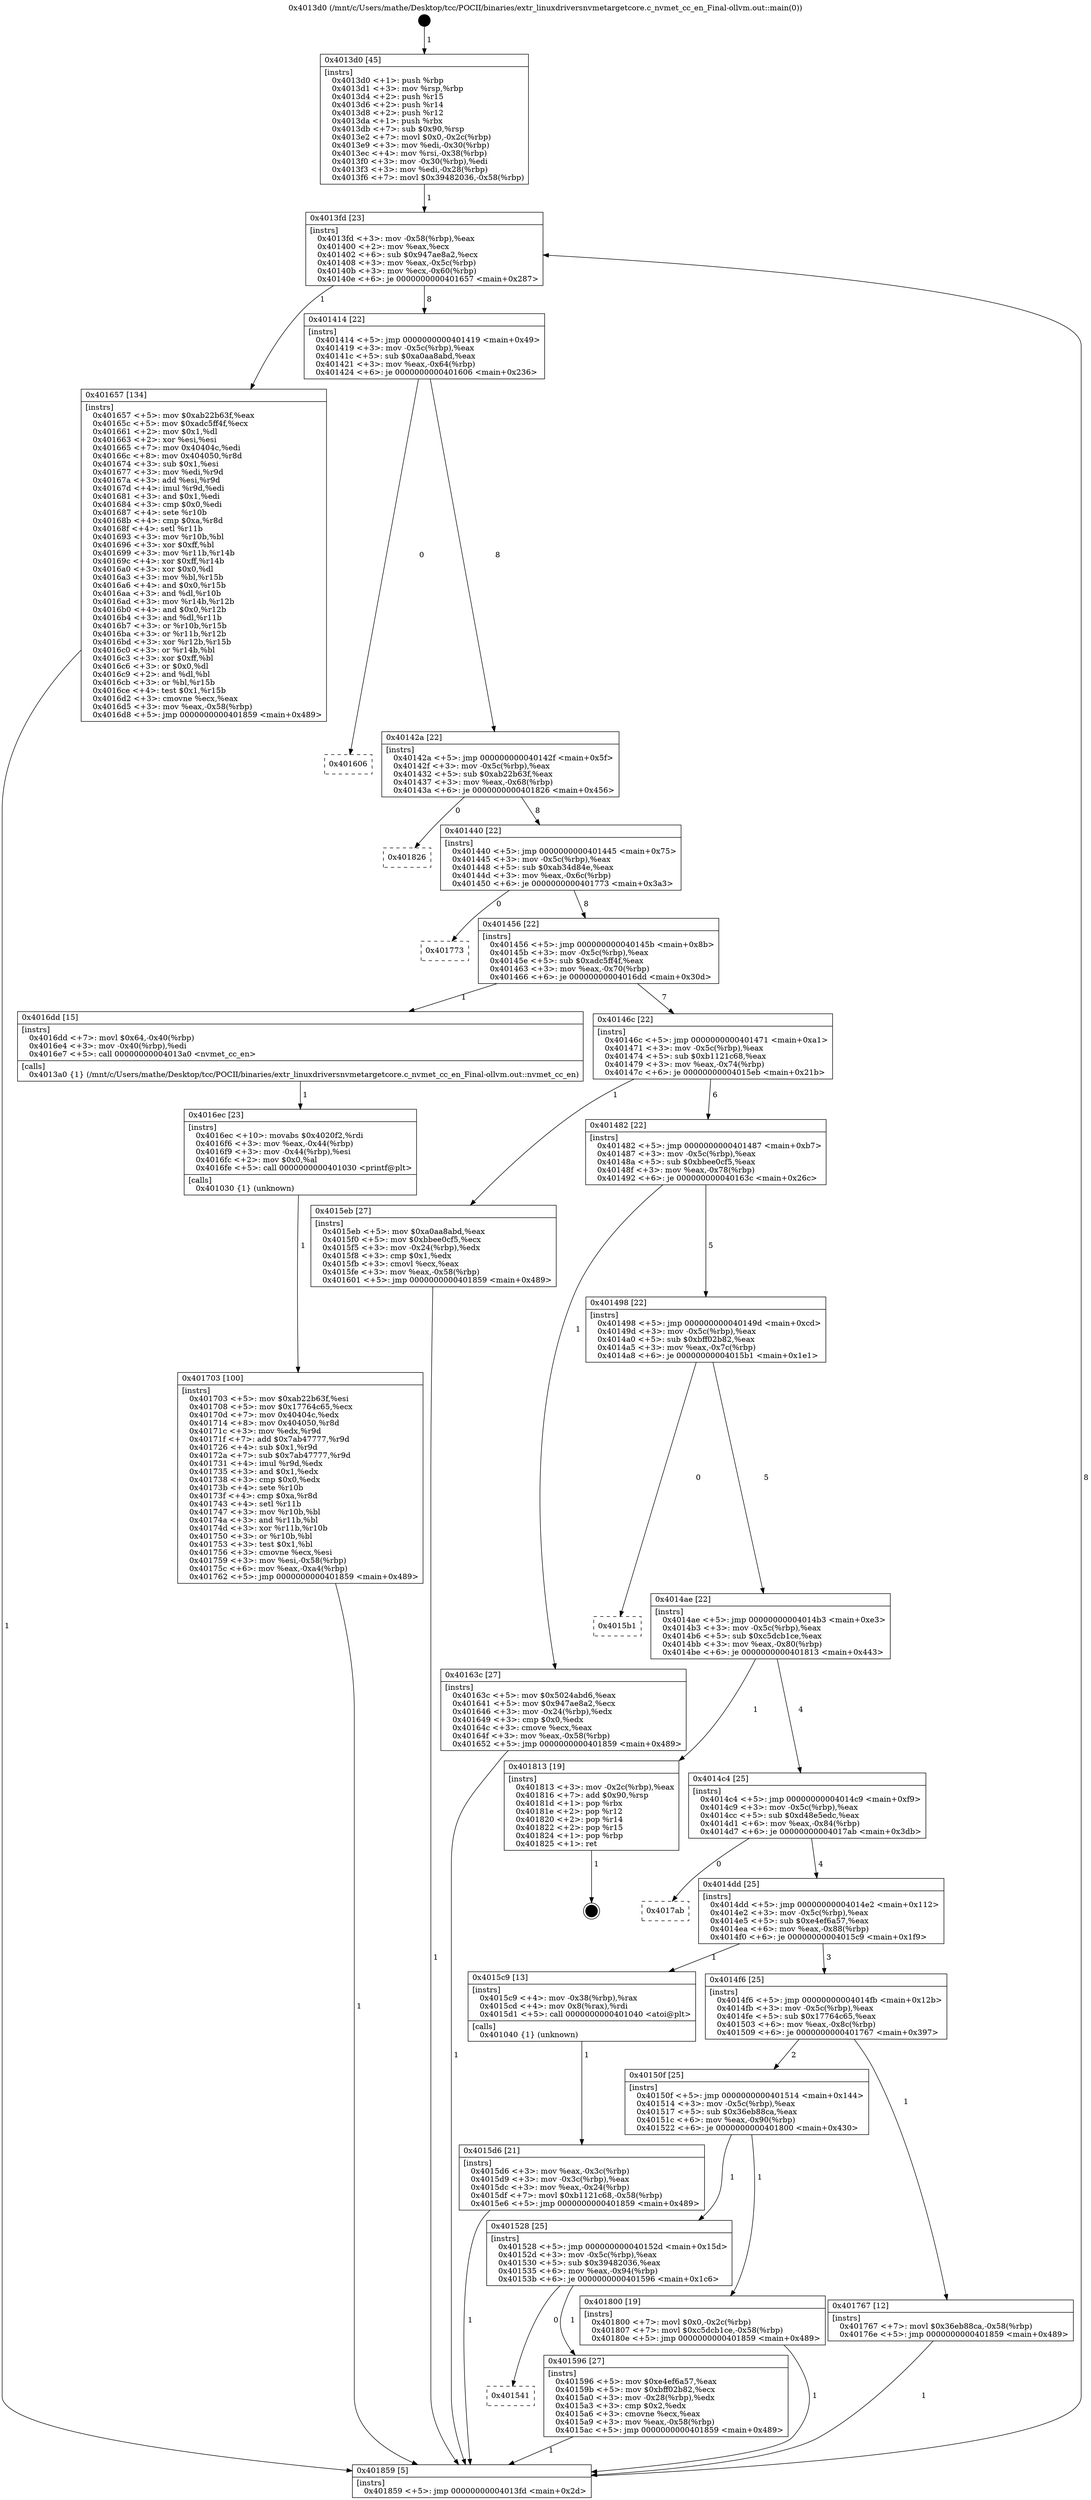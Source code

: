 digraph "0x4013d0" {
  label = "0x4013d0 (/mnt/c/Users/mathe/Desktop/tcc/POCII/binaries/extr_linuxdriversnvmetargetcore.c_nvmet_cc_en_Final-ollvm.out::main(0))"
  labelloc = "t"
  node[shape=record]

  Entry [label="",width=0.3,height=0.3,shape=circle,fillcolor=black,style=filled]
  "0x4013fd" [label="{
     0x4013fd [23]\l
     | [instrs]\l
     &nbsp;&nbsp;0x4013fd \<+3\>: mov -0x58(%rbp),%eax\l
     &nbsp;&nbsp;0x401400 \<+2\>: mov %eax,%ecx\l
     &nbsp;&nbsp;0x401402 \<+6\>: sub $0x947ae8a2,%ecx\l
     &nbsp;&nbsp;0x401408 \<+3\>: mov %eax,-0x5c(%rbp)\l
     &nbsp;&nbsp;0x40140b \<+3\>: mov %ecx,-0x60(%rbp)\l
     &nbsp;&nbsp;0x40140e \<+6\>: je 0000000000401657 \<main+0x287\>\l
  }"]
  "0x401657" [label="{
     0x401657 [134]\l
     | [instrs]\l
     &nbsp;&nbsp;0x401657 \<+5\>: mov $0xab22b63f,%eax\l
     &nbsp;&nbsp;0x40165c \<+5\>: mov $0xadc5ff4f,%ecx\l
     &nbsp;&nbsp;0x401661 \<+2\>: mov $0x1,%dl\l
     &nbsp;&nbsp;0x401663 \<+2\>: xor %esi,%esi\l
     &nbsp;&nbsp;0x401665 \<+7\>: mov 0x40404c,%edi\l
     &nbsp;&nbsp;0x40166c \<+8\>: mov 0x404050,%r8d\l
     &nbsp;&nbsp;0x401674 \<+3\>: sub $0x1,%esi\l
     &nbsp;&nbsp;0x401677 \<+3\>: mov %edi,%r9d\l
     &nbsp;&nbsp;0x40167a \<+3\>: add %esi,%r9d\l
     &nbsp;&nbsp;0x40167d \<+4\>: imul %r9d,%edi\l
     &nbsp;&nbsp;0x401681 \<+3\>: and $0x1,%edi\l
     &nbsp;&nbsp;0x401684 \<+3\>: cmp $0x0,%edi\l
     &nbsp;&nbsp;0x401687 \<+4\>: sete %r10b\l
     &nbsp;&nbsp;0x40168b \<+4\>: cmp $0xa,%r8d\l
     &nbsp;&nbsp;0x40168f \<+4\>: setl %r11b\l
     &nbsp;&nbsp;0x401693 \<+3\>: mov %r10b,%bl\l
     &nbsp;&nbsp;0x401696 \<+3\>: xor $0xff,%bl\l
     &nbsp;&nbsp;0x401699 \<+3\>: mov %r11b,%r14b\l
     &nbsp;&nbsp;0x40169c \<+4\>: xor $0xff,%r14b\l
     &nbsp;&nbsp;0x4016a0 \<+3\>: xor $0x0,%dl\l
     &nbsp;&nbsp;0x4016a3 \<+3\>: mov %bl,%r15b\l
     &nbsp;&nbsp;0x4016a6 \<+4\>: and $0x0,%r15b\l
     &nbsp;&nbsp;0x4016aa \<+3\>: and %dl,%r10b\l
     &nbsp;&nbsp;0x4016ad \<+3\>: mov %r14b,%r12b\l
     &nbsp;&nbsp;0x4016b0 \<+4\>: and $0x0,%r12b\l
     &nbsp;&nbsp;0x4016b4 \<+3\>: and %dl,%r11b\l
     &nbsp;&nbsp;0x4016b7 \<+3\>: or %r10b,%r15b\l
     &nbsp;&nbsp;0x4016ba \<+3\>: or %r11b,%r12b\l
     &nbsp;&nbsp;0x4016bd \<+3\>: xor %r12b,%r15b\l
     &nbsp;&nbsp;0x4016c0 \<+3\>: or %r14b,%bl\l
     &nbsp;&nbsp;0x4016c3 \<+3\>: xor $0xff,%bl\l
     &nbsp;&nbsp;0x4016c6 \<+3\>: or $0x0,%dl\l
     &nbsp;&nbsp;0x4016c9 \<+2\>: and %dl,%bl\l
     &nbsp;&nbsp;0x4016cb \<+3\>: or %bl,%r15b\l
     &nbsp;&nbsp;0x4016ce \<+4\>: test $0x1,%r15b\l
     &nbsp;&nbsp;0x4016d2 \<+3\>: cmovne %ecx,%eax\l
     &nbsp;&nbsp;0x4016d5 \<+3\>: mov %eax,-0x58(%rbp)\l
     &nbsp;&nbsp;0x4016d8 \<+5\>: jmp 0000000000401859 \<main+0x489\>\l
  }"]
  "0x401414" [label="{
     0x401414 [22]\l
     | [instrs]\l
     &nbsp;&nbsp;0x401414 \<+5\>: jmp 0000000000401419 \<main+0x49\>\l
     &nbsp;&nbsp;0x401419 \<+3\>: mov -0x5c(%rbp),%eax\l
     &nbsp;&nbsp;0x40141c \<+5\>: sub $0xa0aa8abd,%eax\l
     &nbsp;&nbsp;0x401421 \<+3\>: mov %eax,-0x64(%rbp)\l
     &nbsp;&nbsp;0x401424 \<+6\>: je 0000000000401606 \<main+0x236\>\l
  }"]
  Exit [label="",width=0.3,height=0.3,shape=circle,fillcolor=black,style=filled,peripheries=2]
  "0x401606" [label="{
     0x401606\l
  }", style=dashed]
  "0x40142a" [label="{
     0x40142a [22]\l
     | [instrs]\l
     &nbsp;&nbsp;0x40142a \<+5\>: jmp 000000000040142f \<main+0x5f\>\l
     &nbsp;&nbsp;0x40142f \<+3\>: mov -0x5c(%rbp),%eax\l
     &nbsp;&nbsp;0x401432 \<+5\>: sub $0xab22b63f,%eax\l
     &nbsp;&nbsp;0x401437 \<+3\>: mov %eax,-0x68(%rbp)\l
     &nbsp;&nbsp;0x40143a \<+6\>: je 0000000000401826 \<main+0x456\>\l
  }"]
  "0x401703" [label="{
     0x401703 [100]\l
     | [instrs]\l
     &nbsp;&nbsp;0x401703 \<+5\>: mov $0xab22b63f,%esi\l
     &nbsp;&nbsp;0x401708 \<+5\>: mov $0x17764c65,%ecx\l
     &nbsp;&nbsp;0x40170d \<+7\>: mov 0x40404c,%edx\l
     &nbsp;&nbsp;0x401714 \<+8\>: mov 0x404050,%r8d\l
     &nbsp;&nbsp;0x40171c \<+3\>: mov %edx,%r9d\l
     &nbsp;&nbsp;0x40171f \<+7\>: add $0x7ab47777,%r9d\l
     &nbsp;&nbsp;0x401726 \<+4\>: sub $0x1,%r9d\l
     &nbsp;&nbsp;0x40172a \<+7\>: sub $0x7ab47777,%r9d\l
     &nbsp;&nbsp;0x401731 \<+4\>: imul %r9d,%edx\l
     &nbsp;&nbsp;0x401735 \<+3\>: and $0x1,%edx\l
     &nbsp;&nbsp;0x401738 \<+3\>: cmp $0x0,%edx\l
     &nbsp;&nbsp;0x40173b \<+4\>: sete %r10b\l
     &nbsp;&nbsp;0x40173f \<+4\>: cmp $0xa,%r8d\l
     &nbsp;&nbsp;0x401743 \<+4\>: setl %r11b\l
     &nbsp;&nbsp;0x401747 \<+3\>: mov %r10b,%bl\l
     &nbsp;&nbsp;0x40174a \<+3\>: and %r11b,%bl\l
     &nbsp;&nbsp;0x40174d \<+3\>: xor %r11b,%r10b\l
     &nbsp;&nbsp;0x401750 \<+3\>: or %r10b,%bl\l
     &nbsp;&nbsp;0x401753 \<+3\>: test $0x1,%bl\l
     &nbsp;&nbsp;0x401756 \<+3\>: cmovne %ecx,%esi\l
     &nbsp;&nbsp;0x401759 \<+3\>: mov %esi,-0x58(%rbp)\l
     &nbsp;&nbsp;0x40175c \<+6\>: mov %eax,-0xa4(%rbp)\l
     &nbsp;&nbsp;0x401762 \<+5\>: jmp 0000000000401859 \<main+0x489\>\l
  }"]
  "0x401826" [label="{
     0x401826\l
  }", style=dashed]
  "0x401440" [label="{
     0x401440 [22]\l
     | [instrs]\l
     &nbsp;&nbsp;0x401440 \<+5\>: jmp 0000000000401445 \<main+0x75\>\l
     &nbsp;&nbsp;0x401445 \<+3\>: mov -0x5c(%rbp),%eax\l
     &nbsp;&nbsp;0x401448 \<+5\>: sub $0xab34d84e,%eax\l
     &nbsp;&nbsp;0x40144d \<+3\>: mov %eax,-0x6c(%rbp)\l
     &nbsp;&nbsp;0x401450 \<+6\>: je 0000000000401773 \<main+0x3a3\>\l
  }"]
  "0x4016ec" [label="{
     0x4016ec [23]\l
     | [instrs]\l
     &nbsp;&nbsp;0x4016ec \<+10\>: movabs $0x4020f2,%rdi\l
     &nbsp;&nbsp;0x4016f6 \<+3\>: mov %eax,-0x44(%rbp)\l
     &nbsp;&nbsp;0x4016f9 \<+3\>: mov -0x44(%rbp),%esi\l
     &nbsp;&nbsp;0x4016fc \<+2\>: mov $0x0,%al\l
     &nbsp;&nbsp;0x4016fe \<+5\>: call 0000000000401030 \<printf@plt\>\l
     | [calls]\l
     &nbsp;&nbsp;0x401030 \{1\} (unknown)\l
  }"]
  "0x401773" [label="{
     0x401773\l
  }", style=dashed]
  "0x401456" [label="{
     0x401456 [22]\l
     | [instrs]\l
     &nbsp;&nbsp;0x401456 \<+5\>: jmp 000000000040145b \<main+0x8b\>\l
     &nbsp;&nbsp;0x40145b \<+3\>: mov -0x5c(%rbp),%eax\l
     &nbsp;&nbsp;0x40145e \<+5\>: sub $0xadc5ff4f,%eax\l
     &nbsp;&nbsp;0x401463 \<+3\>: mov %eax,-0x70(%rbp)\l
     &nbsp;&nbsp;0x401466 \<+6\>: je 00000000004016dd \<main+0x30d\>\l
  }"]
  "0x4015d6" [label="{
     0x4015d6 [21]\l
     | [instrs]\l
     &nbsp;&nbsp;0x4015d6 \<+3\>: mov %eax,-0x3c(%rbp)\l
     &nbsp;&nbsp;0x4015d9 \<+3\>: mov -0x3c(%rbp),%eax\l
     &nbsp;&nbsp;0x4015dc \<+3\>: mov %eax,-0x24(%rbp)\l
     &nbsp;&nbsp;0x4015df \<+7\>: movl $0xb1121c68,-0x58(%rbp)\l
     &nbsp;&nbsp;0x4015e6 \<+5\>: jmp 0000000000401859 \<main+0x489\>\l
  }"]
  "0x4016dd" [label="{
     0x4016dd [15]\l
     | [instrs]\l
     &nbsp;&nbsp;0x4016dd \<+7\>: movl $0x64,-0x40(%rbp)\l
     &nbsp;&nbsp;0x4016e4 \<+3\>: mov -0x40(%rbp),%edi\l
     &nbsp;&nbsp;0x4016e7 \<+5\>: call 00000000004013a0 \<nvmet_cc_en\>\l
     | [calls]\l
     &nbsp;&nbsp;0x4013a0 \{1\} (/mnt/c/Users/mathe/Desktop/tcc/POCII/binaries/extr_linuxdriversnvmetargetcore.c_nvmet_cc_en_Final-ollvm.out::nvmet_cc_en)\l
  }"]
  "0x40146c" [label="{
     0x40146c [22]\l
     | [instrs]\l
     &nbsp;&nbsp;0x40146c \<+5\>: jmp 0000000000401471 \<main+0xa1\>\l
     &nbsp;&nbsp;0x401471 \<+3\>: mov -0x5c(%rbp),%eax\l
     &nbsp;&nbsp;0x401474 \<+5\>: sub $0xb1121c68,%eax\l
     &nbsp;&nbsp;0x401479 \<+3\>: mov %eax,-0x74(%rbp)\l
     &nbsp;&nbsp;0x40147c \<+6\>: je 00000000004015eb \<main+0x21b\>\l
  }"]
  "0x4013d0" [label="{
     0x4013d0 [45]\l
     | [instrs]\l
     &nbsp;&nbsp;0x4013d0 \<+1\>: push %rbp\l
     &nbsp;&nbsp;0x4013d1 \<+3\>: mov %rsp,%rbp\l
     &nbsp;&nbsp;0x4013d4 \<+2\>: push %r15\l
     &nbsp;&nbsp;0x4013d6 \<+2\>: push %r14\l
     &nbsp;&nbsp;0x4013d8 \<+2\>: push %r12\l
     &nbsp;&nbsp;0x4013da \<+1\>: push %rbx\l
     &nbsp;&nbsp;0x4013db \<+7\>: sub $0x90,%rsp\l
     &nbsp;&nbsp;0x4013e2 \<+7\>: movl $0x0,-0x2c(%rbp)\l
     &nbsp;&nbsp;0x4013e9 \<+3\>: mov %edi,-0x30(%rbp)\l
     &nbsp;&nbsp;0x4013ec \<+4\>: mov %rsi,-0x38(%rbp)\l
     &nbsp;&nbsp;0x4013f0 \<+3\>: mov -0x30(%rbp),%edi\l
     &nbsp;&nbsp;0x4013f3 \<+3\>: mov %edi,-0x28(%rbp)\l
     &nbsp;&nbsp;0x4013f6 \<+7\>: movl $0x39482036,-0x58(%rbp)\l
  }"]
  "0x4015eb" [label="{
     0x4015eb [27]\l
     | [instrs]\l
     &nbsp;&nbsp;0x4015eb \<+5\>: mov $0xa0aa8abd,%eax\l
     &nbsp;&nbsp;0x4015f0 \<+5\>: mov $0xbbee0cf5,%ecx\l
     &nbsp;&nbsp;0x4015f5 \<+3\>: mov -0x24(%rbp),%edx\l
     &nbsp;&nbsp;0x4015f8 \<+3\>: cmp $0x1,%edx\l
     &nbsp;&nbsp;0x4015fb \<+3\>: cmovl %ecx,%eax\l
     &nbsp;&nbsp;0x4015fe \<+3\>: mov %eax,-0x58(%rbp)\l
     &nbsp;&nbsp;0x401601 \<+5\>: jmp 0000000000401859 \<main+0x489\>\l
  }"]
  "0x401482" [label="{
     0x401482 [22]\l
     | [instrs]\l
     &nbsp;&nbsp;0x401482 \<+5\>: jmp 0000000000401487 \<main+0xb7\>\l
     &nbsp;&nbsp;0x401487 \<+3\>: mov -0x5c(%rbp),%eax\l
     &nbsp;&nbsp;0x40148a \<+5\>: sub $0xbbee0cf5,%eax\l
     &nbsp;&nbsp;0x40148f \<+3\>: mov %eax,-0x78(%rbp)\l
     &nbsp;&nbsp;0x401492 \<+6\>: je 000000000040163c \<main+0x26c\>\l
  }"]
  "0x401859" [label="{
     0x401859 [5]\l
     | [instrs]\l
     &nbsp;&nbsp;0x401859 \<+5\>: jmp 00000000004013fd \<main+0x2d\>\l
  }"]
  "0x40163c" [label="{
     0x40163c [27]\l
     | [instrs]\l
     &nbsp;&nbsp;0x40163c \<+5\>: mov $0x5024abd6,%eax\l
     &nbsp;&nbsp;0x401641 \<+5\>: mov $0x947ae8a2,%ecx\l
     &nbsp;&nbsp;0x401646 \<+3\>: mov -0x24(%rbp),%edx\l
     &nbsp;&nbsp;0x401649 \<+3\>: cmp $0x0,%edx\l
     &nbsp;&nbsp;0x40164c \<+3\>: cmove %ecx,%eax\l
     &nbsp;&nbsp;0x40164f \<+3\>: mov %eax,-0x58(%rbp)\l
     &nbsp;&nbsp;0x401652 \<+5\>: jmp 0000000000401859 \<main+0x489\>\l
  }"]
  "0x401498" [label="{
     0x401498 [22]\l
     | [instrs]\l
     &nbsp;&nbsp;0x401498 \<+5\>: jmp 000000000040149d \<main+0xcd\>\l
     &nbsp;&nbsp;0x40149d \<+3\>: mov -0x5c(%rbp),%eax\l
     &nbsp;&nbsp;0x4014a0 \<+5\>: sub $0xbff02b82,%eax\l
     &nbsp;&nbsp;0x4014a5 \<+3\>: mov %eax,-0x7c(%rbp)\l
     &nbsp;&nbsp;0x4014a8 \<+6\>: je 00000000004015b1 \<main+0x1e1\>\l
  }"]
  "0x401541" [label="{
     0x401541\l
  }", style=dashed]
  "0x4015b1" [label="{
     0x4015b1\l
  }", style=dashed]
  "0x4014ae" [label="{
     0x4014ae [22]\l
     | [instrs]\l
     &nbsp;&nbsp;0x4014ae \<+5\>: jmp 00000000004014b3 \<main+0xe3\>\l
     &nbsp;&nbsp;0x4014b3 \<+3\>: mov -0x5c(%rbp),%eax\l
     &nbsp;&nbsp;0x4014b6 \<+5\>: sub $0xc5dcb1ce,%eax\l
     &nbsp;&nbsp;0x4014bb \<+3\>: mov %eax,-0x80(%rbp)\l
     &nbsp;&nbsp;0x4014be \<+6\>: je 0000000000401813 \<main+0x443\>\l
  }"]
  "0x401596" [label="{
     0x401596 [27]\l
     | [instrs]\l
     &nbsp;&nbsp;0x401596 \<+5\>: mov $0xe4ef6a57,%eax\l
     &nbsp;&nbsp;0x40159b \<+5\>: mov $0xbff02b82,%ecx\l
     &nbsp;&nbsp;0x4015a0 \<+3\>: mov -0x28(%rbp),%edx\l
     &nbsp;&nbsp;0x4015a3 \<+3\>: cmp $0x2,%edx\l
     &nbsp;&nbsp;0x4015a6 \<+3\>: cmovne %ecx,%eax\l
     &nbsp;&nbsp;0x4015a9 \<+3\>: mov %eax,-0x58(%rbp)\l
     &nbsp;&nbsp;0x4015ac \<+5\>: jmp 0000000000401859 \<main+0x489\>\l
  }"]
  "0x401813" [label="{
     0x401813 [19]\l
     | [instrs]\l
     &nbsp;&nbsp;0x401813 \<+3\>: mov -0x2c(%rbp),%eax\l
     &nbsp;&nbsp;0x401816 \<+7\>: add $0x90,%rsp\l
     &nbsp;&nbsp;0x40181d \<+1\>: pop %rbx\l
     &nbsp;&nbsp;0x40181e \<+2\>: pop %r12\l
     &nbsp;&nbsp;0x401820 \<+2\>: pop %r14\l
     &nbsp;&nbsp;0x401822 \<+2\>: pop %r15\l
     &nbsp;&nbsp;0x401824 \<+1\>: pop %rbp\l
     &nbsp;&nbsp;0x401825 \<+1\>: ret\l
  }"]
  "0x4014c4" [label="{
     0x4014c4 [25]\l
     | [instrs]\l
     &nbsp;&nbsp;0x4014c4 \<+5\>: jmp 00000000004014c9 \<main+0xf9\>\l
     &nbsp;&nbsp;0x4014c9 \<+3\>: mov -0x5c(%rbp),%eax\l
     &nbsp;&nbsp;0x4014cc \<+5\>: sub $0xd48e5edc,%eax\l
     &nbsp;&nbsp;0x4014d1 \<+6\>: mov %eax,-0x84(%rbp)\l
     &nbsp;&nbsp;0x4014d7 \<+6\>: je 00000000004017ab \<main+0x3db\>\l
  }"]
  "0x401528" [label="{
     0x401528 [25]\l
     | [instrs]\l
     &nbsp;&nbsp;0x401528 \<+5\>: jmp 000000000040152d \<main+0x15d\>\l
     &nbsp;&nbsp;0x40152d \<+3\>: mov -0x5c(%rbp),%eax\l
     &nbsp;&nbsp;0x401530 \<+5\>: sub $0x39482036,%eax\l
     &nbsp;&nbsp;0x401535 \<+6\>: mov %eax,-0x94(%rbp)\l
     &nbsp;&nbsp;0x40153b \<+6\>: je 0000000000401596 \<main+0x1c6\>\l
  }"]
  "0x4017ab" [label="{
     0x4017ab\l
  }", style=dashed]
  "0x4014dd" [label="{
     0x4014dd [25]\l
     | [instrs]\l
     &nbsp;&nbsp;0x4014dd \<+5\>: jmp 00000000004014e2 \<main+0x112\>\l
     &nbsp;&nbsp;0x4014e2 \<+3\>: mov -0x5c(%rbp),%eax\l
     &nbsp;&nbsp;0x4014e5 \<+5\>: sub $0xe4ef6a57,%eax\l
     &nbsp;&nbsp;0x4014ea \<+6\>: mov %eax,-0x88(%rbp)\l
     &nbsp;&nbsp;0x4014f0 \<+6\>: je 00000000004015c9 \<main+0x1f9\>\l
  }"]
  "0x401800" [label="{
     0x401800 [19]\l
     | [instrs]\l
     &nbsp;&nbsp;0x401800 \<+7\>: movl $0x0,-0x2c(%rbp)\l
     &nbsp;&nbsp;0x401807 \<+7\>: movl $0xc5dcb1ce,-0x58(%rbp)\l
     &nbsp;&nbsp;0x40180e \<+5\>: jmp 0000000000401859 \<main+0x489\>\l
  }"]
  "0x4015c9" [label="{
     0x4015c9 [13]\l
     | [instrs]\l
     &nbsp;&nbsp;0x4015c9 \<+4\>: mov -0x38(%rbp),%rax\l
     &nbsp;&nbsp;0x4015cd \<+4\>: mov 0x8(%rax),%rdi\l
     &nbsp;&nbsp;0x4015d1 \<+5\>: call 0000000000401040 \<atoi@plt\>\l
     | [calls]\l
     &nbsp;&nbsp;0x401040 \{1\} (unknown)\l
  }"]
  "0x4014f6" [label="{
     0x4014f6 [25]\l
     | [instrs]\l
     &nbsp;&nbsp;0x4014f6 \<+5\>: jmp 00000000004014fb \<main+0x12b\>\l
     &nbsp;&nbsp;0x4014fb \<+3\>: mov -0x5c(%rbp),%eax\l
     &nbsp;&nbsp;0x4014fe \<+5\>: sub $0x17764c65,%eax\l
     &nbsp;&nbsp;0x401503 \<+6\>: mov %eax,-0x8c(%rbp)\l
     &nbsp;&nbsp;0x401509 \<+6\>: je 0000000000401767 \<main+0x397\>\l
  }"]
  "0x40150f" [label="{
     0x40150f [25]\l
     | [instrs]\l
     &nbsp;&nbsp;0x40150f \<+5\>: jmp 0000000000401514 \<main+0x144\>\l
     &nbsp;&nbsp;0x401514 \<+3\>: mov -0x5c(%rbp),%eax\l
     &nbsp;&nbsp;0x401517 \<+5\>: sub $0x36eb88ca,%eax\l
     &nbsp;&nbsp;0x40151c \<+6\>: mov %eax,-0x90(%rbp)\l
     &nbsp;&nbsp;0x401522 \<+6\>: je 0000000000401800 \<main+0x430\>\l
  }"]
  "0x401767" [label="{
     0x401767 [12]\l
     | [instrs]\l
     &nbsp;&nbsp;0x401767 \<+7\>: movl $0x36eb88ca,-0x58(%rbp)\l
     &nbsp;&nbsp;0x40176e \<+5\>: jmp 0000000000401859 \<main+0x489\>\l
  }"]
  Entry -> "0x4013d0" [label=" 1"]
  "0x4013fd" -> "0x401657" [label=" 1"]
  "0x4013fd" -> "0x401414" [label=" 8"]
  "0x401813" -> Exit [label=" 1"]
  "0x401414" -> "0x401606" [label=" 0"]
  "0x401414" -> "0x40142a" [label=" 8"]
  "0x401800" -> "0x401859" [label=" 1"]
  "0x40142a" -> "0x401826" [label=" 0"]
  "0x40142a" -> "0x401440" [label=" 8"]
  "0x401767" -> "0x401859" [label=" 1"]
  "0x401440" -> "0x401773" [label=" 0"]
  "0x401440" -> "0x401456" [label=" 8"]
  "0x401703" -> "0x401859" [label=" 1"]
  "0x401456" -> "0x4016dd" [label=" 1"]
  "0x401456" -> "0x40146c" [label=" 7"]
  "0x4016ec" -> "0x401703" [label=" 1"]
  "0x40146c" -> "0x4015eb" [label=" 1"]
  "0x40146c" -> "0x401482" [label=" 6"]
  "0x4016dd" -> "0x4016ec" [label=" 1"]
  "0x401482" -> "0x40163c" [label=" 1"]
  "0x401482" -> "0x401498" [label=" 5"]
  "0x401657" -> "0x401859" [label=" 1"]
  "0x401498" -> "0x4015b1" [label=" 0"]
  "0x401498" -> "0x4014ae" [label=" 5"]
  "0x40163c" -> "0x401859" [label=" 1"]
  "0x4014ae" -> "0x401813" [label=" 1"]
  "0x4014ae" -> "0x4014c4" [label=" 4"]
  "0x4015eb" -> "0x401859" [label=" 1"]
  "0x4014c4" -> "0x4017ab" [label=" 0"]
  "0x4014c4" -> "0x4014dd" [label=" 4"]
  "0x4015c9" -> "0x4015d6" [label=" 1"]
  "0x4014dd" -> "0x4015c9" [label=" 1"]
  "0x4014dd" -> "0x4014f6" [label=" 3"]
  "0x401859" -> "0x4013fd" [label=" 8"]
  "0x4014f6" -> "0x401767" [label=" 1"]
  "0x4014f6" -> "0x40150f" [label=" 2"]
  "0x4013d0" -> "0x4013fd" [label=" 1"]
  "0x40150f" -> "0x401800" [label=" 1"]
  "0x40150f" -> "0x401528" [label=" 1"]
  "0x4015d6" -> "0x401859" [label=" 1"]
  "0x401528" -> "0x401596" [label=" 1"]
  "0x401528" -> "0x401541" [label=" 0"]
  "0x401596" -> "0x401859" [label=" 1"]
}
